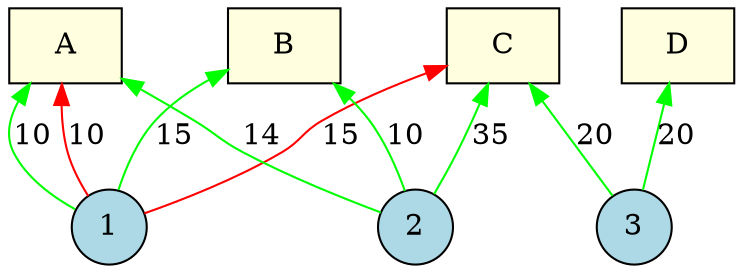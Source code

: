 digraph "A" {
rankdir=BT;
1 [shape=circle, style=filled, fillcolor=lightblue];
2 [shape=circle, style=filled, fillcolor=lightblue];
3 [shape=circle, style=filled, fillcolor=lightblue];
A [shape=rect, style=filled, fillcolor=lightyellow];
C [shape=rect, style=filled, fillcolor=lightyellow];
D [shape=rect, style=filled, fillcolor=lightyellow];
B [shape=rect, style=filled, fillcolor=lightyellow];
1 -> A [key=0, color=red, label=10];
1 -> A [key=1, color=green, label=10];
1 -> C [key=0, color=red, label=15];
1 -> B [key=0, color=green, label=15];
2 -> A [key=0, color=green, label=14];
2 -> C [key=0, color=green, label=35];
2 -> B [key=0, color=green, label=10];
3 -> C [key=0, color=green, label=20];
3 -> D [key=0, color=green, label=20];
}

